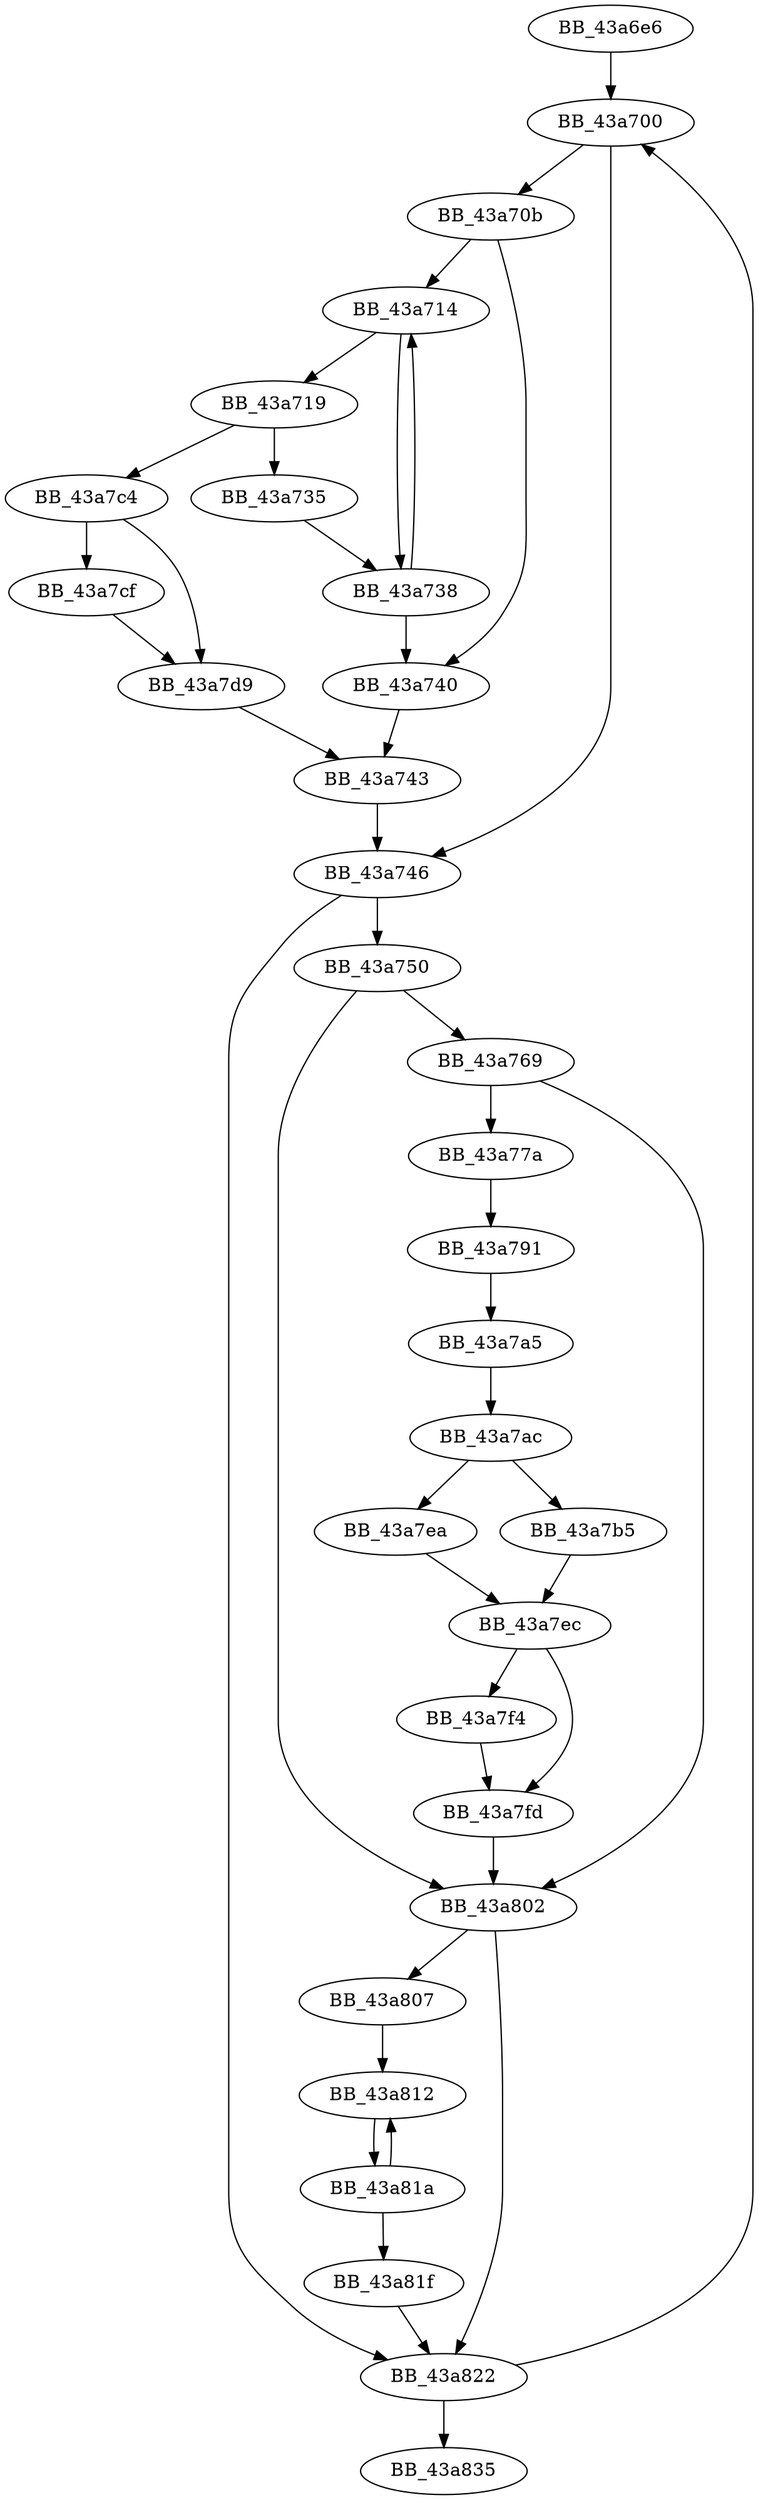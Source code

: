 DiGraph unknown_libname_57{
BB_43a6e6->BB_43a700
BB_43a700->BB_43a70b
BB_43a700->BB_43a746
BB_43a70b->BB_43a714
BB_43a70b->BB_43a740
BB_43a714->BB_43a719
BB_43a714->BB_43a738
BB_43a719->BB_43a735
BB_43a719->BB_43a7c4
BB_43a735->BB_43a738
BB_43a738->BB_43a714
BB_43a738->BB_43a740
BB_43a740->BB_43a743
BB_43a743->BB_43a746
BB_43a746->BB_43a750
BB_43a746->BB_43a822
BB_43a750->BB_43a769
BB_43a750->BB_43a802
BB_43a769->BB_43a77a
BB_43a769->BB_43a802
BB_43a77a->BB_43a791
BB_43a791->BB_43a7a5
BB_43a7a5->BB_43a7ac
BB_43a7ac->BB_43a7b5
BB_43a7ac->BB_43a7ea
BB_43a7b5->BB_43a7ec
BB_43a7c4->BB_43a7cf
BB_43a7c4->BB_43a7d9
BB_43a7cf->BB_43a7d9
BB_43a7d9->BB_43a743
BB_43a7ea->BB_43a7ec
BB_43a7ec->BB_43a7f4
BB_43a7ec->BB_43a7fd
BB_43a7f4->BB_43a7fd
BB_43a7fd->BB_43a802
BB_43a802->BB_43a807
BB_43a802->BB_43a822
BB_43a807->BB_43a812
BB_43a812->BB_43a81a
BB_43a81a->BB_43a812
BB_43a81a->BB_43a81f
BB_43a81f->BB_43a822
BB_43a822->BB_43a700
BB_43a822->BB_43a835
}
